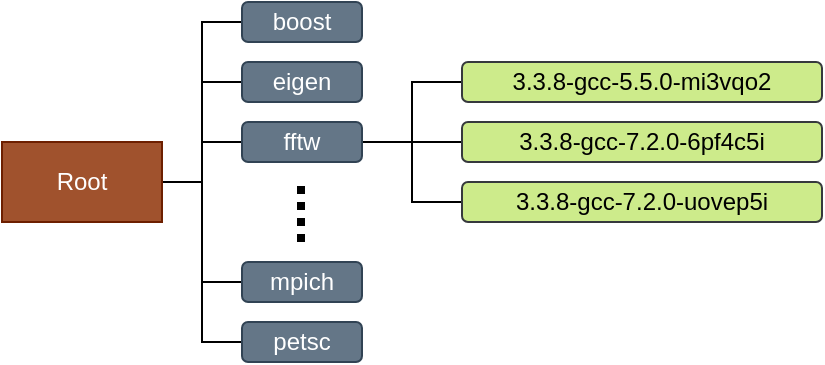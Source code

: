 <mxfile version="12.7.4" type="google"><diagram id="4kW6i_8SWp80JoMmQxg9" name="Page-1"><mxGraphModel dx="2066" dy="1031" grid="1" gridSize="10" guides="1" tooltips="1" connect="1" arrows="1" fold="1" page="1" pageScale="1" pageWidth="850" pageHeight="1100" math="0" shadow="0"><root><mxCell id="0"/><mxCell id="1" parent="0"/><mxCell id="6O1k7u977MwAtrWj1c8f-168" style="edgeStyle=orthogonalEdgeStyle;rounded=0;orthogonalLoop=1;jettySize=auto;html=1;exitX=1;exitY=0.5;exitDx=0;exitDy=0;entryX=0;entryY=0.5;entryDx=0;entryDy=0;endArrow=none;endFill=0;strokeWidth=1;" parent="1" source="6O1k7u977MwAtrWj1c8f-14" target="6O1k7u977MwAtrWj1c8f-157" edge="1"><mxGeometry relative="1" as="geometry"/></mxCell><mxCell id="6O1k7u977MwAtrWj1c8f-169" style="edgeStyle=orthogonalEdgeStyle;rounded=0;orthogonalLoop=1;jettySize=auto;html=1;exitX=1;exitY=0.5;exitDx=0;exitDy=0;entryX=0;entryY=0.5;entryDx=0;entryDy=0;endArrow=none;endFill=0;strokeWidth=1;" parent="1" source="6O1k7u977MwAtrWj1c8f-14" target="6O1k7u977MwAtrWj1c8f-158" edge="1"><mxGeometry relative="1" as="geometry"/></mxCell><mxCell id="6O1k7u977MwAtrWj1c8f-170" style="edgeStyle=orthogonalEdgeStyle;rounded=0;orthogonalLoop=1;jettySize=auto;html=1;exitX=1;exitY=0.5;exitDx=0;exitDy=0;entryX=0;entryY=0.5;entryDx=0;entryDy=0;endArrow=none;endFill=0;strokeWidth=1;" parent="1" source="6O1k7u977MwAtrWj1c8f-14" target="6O1k7u977MwAtrWj1c8f-125" edge="1"><mxGeometry relative="1" as="geometry"/></mxCell><mxCell id="6O1k7u977MwAtrWj1c8f-171" style="edgeStyle=orthogonalEdgeStyle;rounded=0;orthogonalLoop=1;jettySize=auto;html=1;exitX=1;exitY=0.5;exitDx=0;exitDy=0;entryX=0;entryY=0.5;entryDx=0;entryDy=0;endArrow=none;endFill=0;strokeWidth=1;" parent="1" source="6O1k7u977MwAtrWj1c8f-14" target="6O1k7u977MwAtrWj1c8f-160" edge="1"><mxGeometry relative="1" as="geometry"/></mxCell><mxCell id="6O1k7u977MwAtrWj1c8f-173" style="edgeStyle=orthogonalEdgeStyle;rounded=0;orthogonalLoop=1;jettySize=auto;html=1;exitX=1;exitY=0.5;exitDx=0;exitDy=0;entryX=0;entryY=0.5;entryDx=0;entryDy=0;endArrow=none;endFill=0;strokeWidth=1;" parent="1" source="6O1k7u977MwAtrWj1c8f-14" target="6O1k7u977MwAtrWj1c8f-162" edge="1"><mxGeometry relative="1" as="geometry"/></mxCell><mxCell id="6O1k7u977MwAtrWj1c8f-14" value="Root" style="rounded=0;whiteSpace=wrap;html=1;fillColor=#a0522d;strokeColor=#6D1F00;fontColor=#ffffff;" parent="1" vertex="1"><mxGeometry x="30" y="320" width="80" height="40" as="geometry"/></mxCell><mxCell id="6O1k7u977MwAtrWj1c8f-180" style="edgeStyle=orthogonalEdgeStyle;rounded=0;orthogonalLoop=1;jettySize=auto;html=1;exitX=1;exitY=0.5;exitDx=0;exitDy=0;entryX=0;entryY=0.5;entryDx=0;entryDy=0;endArrow=none;endFill=0;strokeWidth=1;" parent="1" source="6O1k7u977MwAtrWj1c8f-125" target="6O1k7u977MwAtrWj1c8f-176" edge="1"><mxGeometry relative="1" as="geometry"/></mxCell><mxCell id="6O1k7u977MwAtrWj1c8f-181" style="edgeStyle=orthogonalEdgeStyle;rounded=0;orthogonalLoop=1;jettySize=auto;html=1;exitX=1;exitY=0.5;exitDx=0;exitDy=0;entryX=0;entryY=0.5;entryDx=0;entryDy=0;endArrow=none;endFill=0;strokeWidth=1;" parent="1" source="6O1k7u977MwAtrWj1c8f-125" target="6O1k7u977MwAtrWj1c8f-178" edge="1"><mxGeometry relative="1" as="geometry"/></mxCell><mxCell id="6O1k7u977MwAtrWj1c8f-182" style="edgeStyle=orthogonalEdgeStyle;rounded=0;orthogonalLoop=1;jettySize=auto;html=1;exitX=1;exitY=0.5;exitDx=0;exitDy=0;entryX=0;entryY=0.5;entryDx=0;entryDy=0;endArrow=none;endFill=0;strokeWidth=1;" parent="1" source="6O1k7u977MwAtrWj1c8f-125" target="6O1k7u977MwAtrWj1c8f-179" edge="1"><mxGeometry relative="1" as="geometry"/></mxCell><mxCell id="6O1k7u977MwAtrWj1c8f-125" value="fftw" style="rounded=1;whiteSpace=wrap;html=1;fillColor=#647687;strokeColor=#314354;fontColor=#ffffff;" parent="1" vertex="1"><mxGeometry x="150" y="310" width="60" height="20" as="geometry"/></mxCell><mxCell id="6O1k7u977MwAtrWj1c8f-157" value="boost" style="rounded=1;whiteSpace=wrap;html=1;fillColor=#647687;strokeColor=#314354;fontColor=#ffffff;" parent="1" vertex="1"><mxGeometry x="150" y="250" width="60" height="20" as="geometry"/></mxCell><mxCell id="6O1k7u977MwAtrWj1c8f-158" value="eigen" style="rounded=1;whiteSpace=wrap;html=1;fillColor=#647687;strokeColor=#314354;fontColor=#ffffff;" parent="1" vertex="1"><mxGeometry x="150" y="280" width="60" height="20" as="geometry"/></mxCell><mxCell id="6O1k7u977MwAtrWj1c8f-159" value="" style="endArrow=none;dashed=1;html=1;strokeWidth=4;dashPattern=1 1;" parent="1" edge="1"><mxGeometry width="50" height="50" relative="1" as="geometry"><mxPoint x="179.5" y="370" as="sourcePoint"/><mxPoint x="179.5" y="340" as="targetPoint"/></mxGeometry></mxCell><mxCell id="6O1k7u977MwAtrWj1c8f-160" value="mpich" style="rounded=1;whiteSpace=wrap;html=1;fillColor=#647687;strokeColor=#314354;fontColor=#ffffff;" parent="1" vertex="1"><mxGeometry x="150" y="380" width="60" height="20" as="geometry"/></mxCell><mxCell id="6O1k7u977MwAtrWj1c8f-162" value="petsc" style="rounded=1;whiteSpace=wrap;html=1;fillColor=#647687;strokeColor=#314354;fontColor=#ffffff;" parent="1" vertex="1"><mxGeometry x="150" y="410" width="60" height="20" as="geometry"/></mxCell><mxCell id="6O1k7u977MwAtrWj1c8f-176" value="3.3.8-gcc-5.5.0-mi3vqo2" style="rounded=1;whiteSpace=wrap;html=1;fillColor=#cdeb8b;strokeColor=#36393d;" parent="1" vertex="1"><mxGeometry x="260" y="280" width="180" height="20" as="geometry"/></mxCell><mxCell id="6O1k7u977MwAtrWj1c8f-178" value="3.3.8-gcc-7.2.0-6pf4c5i" style="rounded=1;whiteSpace=wrap;html=1;fillColor=#cdeb8b;strokeColor=#36393d;" parent="1" vertex="1"><mxGeometry x="260" y="310" width="180" height="20" as="geometry"/></mxCell><mxCell id="6O1k7u977MwAtrWj1c8f-179" value="3.3.8-gcc-7.2.0-uovep5i" style="rounded=1;whiteSpace=wrap;html=1;fillColor=#cdeb8b;strokeColor=#36393d;" parent="1" vertex="1"><mxGeometry x="260" y="340" width="180" height="20" as="geometry"/></mxCell></root></mxGraphModel></diagram></mxfile>